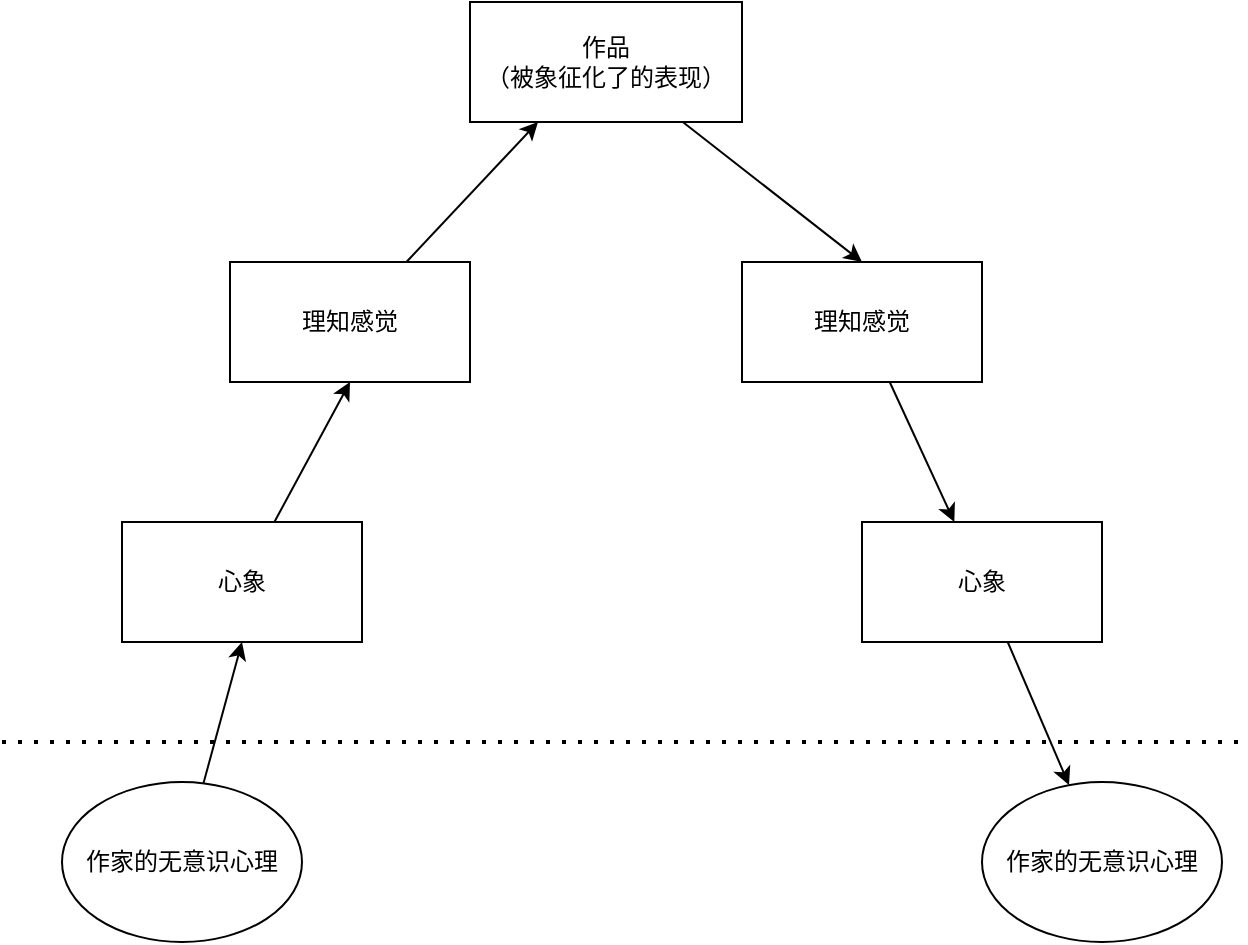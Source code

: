 <mxfile version="17.1.2" type="github">
  <diagram id="fE7-_PAePpK6r60mk1KZ" name="Page-1">
    <mxGraphModel dx="782" dy="514" grid="1" gridSize="10" guides="1" tooltips="1" connect="1" arrows="1" fold="1" page="1" pageScale="1" pageWidth="827" pageHeight="1169" math="0" shadow="0">
      <root>
        <mxCell id="0" />
        <mxCell id="1" parent="0" />
        <mxCell id="sjtjVFt2vNIiDmkL7wlw-12" style="edgeStyle=none;rounded=0;orthogonalLoop=1;jettySize=auto;html=1;entryX=0.5;entryY=0;entryDx=0;entryDy=0;" edge="1" parent="1" source="sjtjVFt2vNIiDmkL7wlw-1" target="sjtjVFt2vNIiDmkL7wlw-3">
          <mxGeometry relative="1" as="geometry" />
        </mxCell>
        <mxCell id="sjtjVFt2vNIiDmkL7wlw-1" value="作品&lt;br&gt;（被象征化了的表现）" style="rounded=0;whiteSpace=wrap;html=1;" vertex="1" parent="1">
          <mxGeometry x="294" y="70" width="136" height="60" as="geometry" />
        </mxCell>
        <mxCell id="sjtjVFt2vNIiDmkL7wlw-11" style="edgeStyle=none;rounded=0;orthogonalLoop=1;jettySize=auto;html=1;entryX=0.25;entryY=1;entryDx=0;entryDy=0;" edge="1" parent="1" source="sjtjVFt2vNIiDmkL7wlw-2" target="sjtjVFt2vNIiDmkL7wlw-1">
          <mxGeometry relative="1" as="geometry" />
        </mxCell>
        <mxCell id="sjtjVFt2vNIiDmkL7wlw-2" value="理知感觉" style="rounded=0;whiteSpace=wrap;html=1;" vertex="1" parent="1">
          <mxGeometry x="174" y="200" width="120" height="60" as="geometry" />
        </mxCell>
        <mxCell id="sjtjVFt2vNIiDmkL7wlw-13" style="edgeStyle=none;rounded=0;orthogonalLoop=1;jettySize=auto;html=1;" edge="1" parent="1" source="sjtjVFt2vNIiDmkL7wlw-3" target="sjtjVFt2vNIiDmkL7wlw-5">
          <mxGeometry relative="1" as="geometry" />
        </mxCell>
        <mxCell id="sjtjVFt2vNIiDmkL7wlw-3" value="理知感觉" style="rounded=0;whiteSpace=wrap;html=1;" vertex="1" parent="1">
          <mxGeometry x="430" y="200" width="120" height="60" as="geometry" />
        </mxCell>
        <mxCell id="sjtjVFt2vNIiDmkL7wlw-10" style="edgeStyle=none;rounded=0;orthogonalLoop=1;jettySize=auto;html=1;entryX=0.5;entryY=1;entryDx=0;entryDy=0;" edge="1" parent="1" source="sjtjVFt2vNIiDmkL7wlw-4" target="sjtjVFt2vNIiDmkL7wlw-2">
          <mxGeometry relative="1" as="geometry" />
        </mxCell>
        <mxCell id="sjtjVFt2vNIiDmkL7wlw-4" value="心象" style="rounded=0;whiteSpace=wrap;html=1;" vertex="1" parent="1">
          <mxGeometry x="120" y="330" width="120" height="60" as="geometry" />
        </mxCell>
        <mxCell id="sjtjVFt2vNIiDmkL7wlw-14" style="edgeStyle=none;rounded=0;orthogonalLoop=1;jettySize=auto;html=1;" edge="1" parent="1" source="sjtjVFt2vNIiDmkL7wlw-5" target="sjtjVFt2vNIiDmkL7wlw-8">
          <mxGeometry relative="1" as="geometry" />
        </mxCell>
        <mxCell id="sjtjVFt2vNIiDmkL7wlw-5" value="心象" style="rounded=0;whiteSpace=wrap;html=1;" vertex="1" parent="1">
          <mxGeometry x="490" y="330" width="120" height="60" as="geometry" />
        </mxCell>
        <mxCell id="sjtjVFt2vNIiDmkL7wlw-9" style="rounded=0;orthogonalLoop=1;jettySize=auto;html=1;entryX=0.5;entryY=1;entryDx=0;entryDy=0;" edge="1" parent="1" source="sjtjVFt2vNIiDmkL7wlw-7" target="sjtjVFt2vNIiDmkL7wlw-4">
          <mxGeometry relative="1" as="geometry" />
        </mxCell>
        <mxCell id="sjtjVFt2vNIiDmkL7wlw-7" value="作家的无意识心理" style="ellipse;whiteSpace=wrap;html=1;" vertex="1" parent="1">
          <mxGeometry x="90" y="460" width="120" height="80" as="geometry" />
        </mxCell>
        <mxCell id="sjtjVFt2vNIiDmkL7wlw-8" value="作家的无意识心理" style="ellipse;whiteSpace=wrap;html=1;" vertex="1" parent="1">
          <mxGeometry x="550" y="460" width="120" height="80" as="geometry" />
        </mxCell>
        <mxCell id="sjtjVFt2vNIiDmkL7wlw-15" value="" style="endArrow=none;dashed=1;html=1;dashPattern=1 3;strokeWidth=2;rounded=0;" edge="1" parent="1">
          <mxGeometry width="50" height="50" relative="1" as="geometry">
            <mxPoint x="60" y="440" as="sourcePoint" />
            <mxPoint x="680" y="440" as="targetPoint" />
          </mxGeometry>
        </mxCell>
      </root>
    </mxGraphModel>
  </diagram>
</mxfile>

